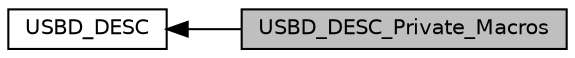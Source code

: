 digraph "USBD_DESC_Private_Macros"
{
  edge [fontname="Helvetica",fontsize="10",labelfontname="Helvetica",labelfontsize="10"];
  node [fontname="Helvetica",fontsize="10",shape=record];
  rankdir=LR;
  Node1 [label="USBD_DESC",height=0.2,width=0.4,color="black", fillcolor="white", style="filled",URL="$group___u_s_b_d___d_e_s_c.html",tooltip="USBD descriptors module. "];
  Node0 [label="USBD_DESC_Private_Macros",height=0.2,width=0.4,color="black", fillcolor="grey75", style="filled", fontcolor="black"];
  Node1->Node0 [shape=plaintext, dir="back", style="solid"];
}
